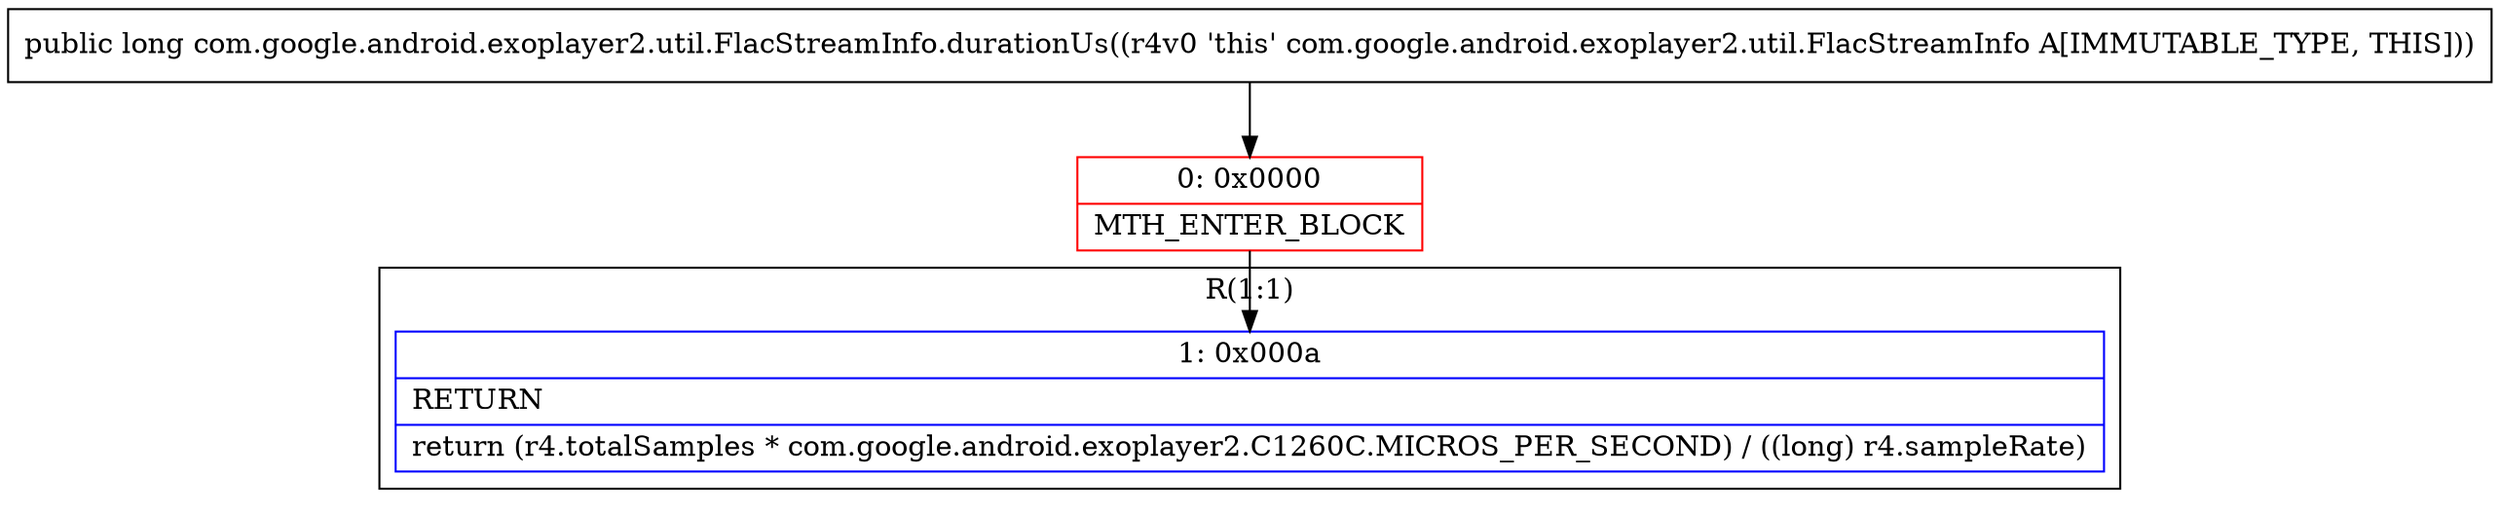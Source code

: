 digraph "CFG forcom.google.android.exoplayer2.util.FlacStreamInfo.durationUs()J" {
subgraph cluster_Region_422991220 {
label = "R(1:1)";
node [shape=record,color=blue];
Node_1 [shape=record,label="{1\:\ 0x000a|RETURN\l|return (r4.totalSamples * com.google.android.exoplayer2.C1260C.MICROS_PER_SECOND) \/ ((long) r4.sampleRate)\l}"];
}
Node_0 [shape=record,color=red,label="{0\:\ 0x0000|MTH_ENTER_BLOCK\l}"];
MethodNode[shape=record,label="{public long com.google.android.exoplayer2.util.FlacStreamInfo.durationUs((r4v0 'this' com.google.android.exoplayer2.util.FlacStreamInfo A[IMMUTABLE_TYPE, THIS])) }"];
MethodNode -> Node_0;
Node_0 -> Node_1;
}

